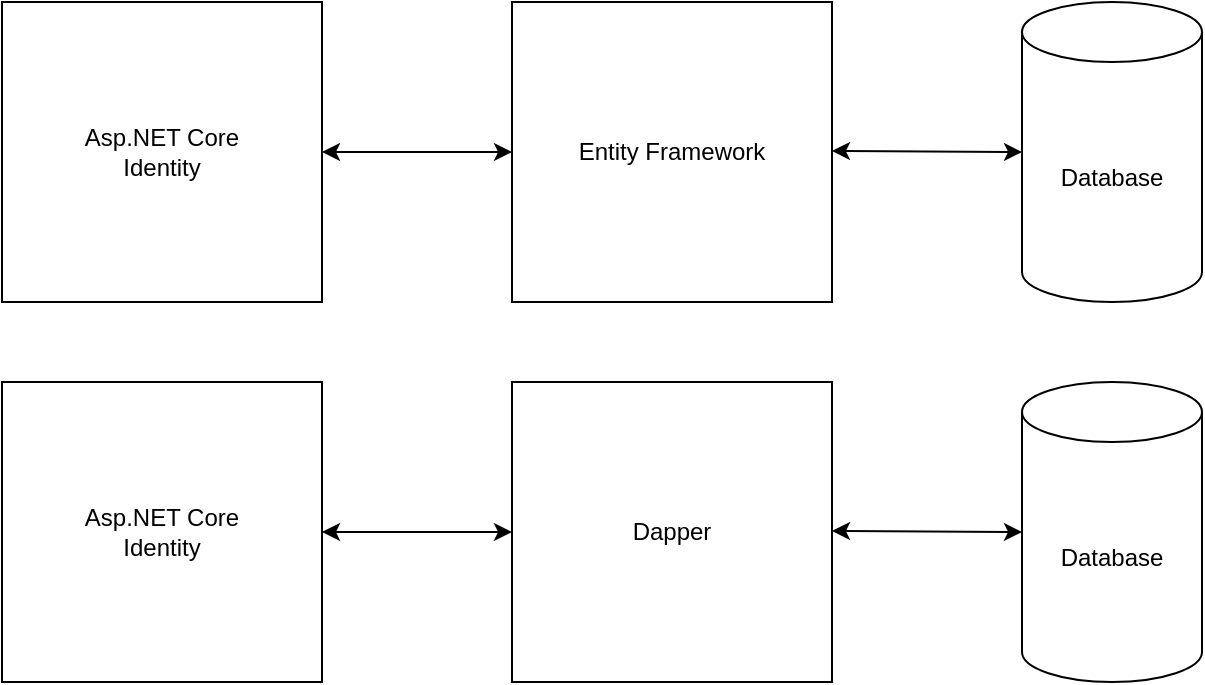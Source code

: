 <mxfile version="13.7.9" type="device"><diagram id="oWU-82PtCzvChvqjto5H" name="Page-1"><mxGraphModel dx="1422" dy="862" grid="1" gridSize="10" guides="1" tooltips="1" connect="1" arrows="1" fold="1" page="1" pageScale="1" pageWidth="850" pageHeight="1100" math="0" shadow="0"><root><mxCell id="0"/><mxCell id="1" parent="0"/><mxCell id="I4cf6pB6O9bEjACn9HhW-1" value="Asp.NET Core&lt;br&gt;Identity" style="rounded=0;whiteSpace=wrap;html=1;" vertex="1" parent="1"><mxGeometry x="90" y="270" width="160" height="150" as="geometry"/></mxCell><mxCell id="I4cf6pB6O9bEjACn9HhW-2" value="Entity Framework" style="rounded=0;whiteSpace=wrap;html=1;" vertex="1" parent="1"><mxGeometry x="345" y="270" width="160" height="150" as="geometry"/></mxCell><mxCell id="I4cf6pB6O9bEjACn9HhW-3" value="Database&lt;br&gt;" style="shape=cylinder3;whiteSpace=wrap;html=1;boundedLbl=1;backgroundOutline=1;size=15;" vertex="1" parent="1"><mxGeometry x="600" y="270" width="90" height="150" as="geometry"/></mxCell><mxCell id="I4cf6pB6O9bEjACn9HhW-4" value="" style="endArrow=classic;startArrow=classic;html=1;entryX=0;entryY=0.5;entryDx=0;entryDy=0;exitX=1;exitY=0.5;exitDx=0;exitDy=0;" edge="1" parent="1" source="I4cf6pB6O9bEjACn9HhW-1" target="I4cf6pB6O9bEjACn9HhW-2"><mxGeometry width="50" height="50" relative="1" as="geometry"><mxPoint x="250" y="370" as="sourcePoint"/><mxPoint x="300" y="320" as="targetPoint"/></mxGeometry></mxCell><mxCell id="I4cf6pB6O9bEjACn9HhW-5" value="" style="endArrow=classic;startArrow=classic;html=1;entryX=0;entryY=0.5;entryDx=0;entryDy=0;exitX=1;exitY=0.5;exitDx=0;exitDy=0;entryPerimeter=0;" edge="1" parent="1" target="I4cf6pB6O9bEjACn9HhW-3"><mxGeometry width="50" height="50" relative="1" as="geometry"><mxPoint x="505" y="344.5" as="sourcePoint"/><mxPoint x="600" y="344.5" as="targetPoint"/></mxGeometry></mxCell><mxCell id="I4cf6pB6O9bEjACn9HhW-6" value="Asp.NET Core&lt;br&gt;Identity" style="rounded=0;whiteSpace=wrap;html=1;" vertex="1" parent="1"><mxGeometry x="90" y="460" width="160" height="150" as="geometry"/></mxCell><mxCell id="I4cf6pB6O9bEjACn9HhW-7" value="Dapper" style="rounded=0;whiteSpace=wrap;html=1;" vertex="1" parent="1"><mxGeometry x="345" y="460" width="160" height="150" as="geometry"/></mxCell><mxCell id="I4cf6pB6O9bEjACn9HhW-8" value="Database&lt;br&gt;" style="shape=cylinder3;whiteSpace=wrap;html=1;boundedLbl=1;backgroundOutline=1;size=15;" vertex="1" parent="1"><mxGeometry x="600" y="460" width="90" height="150" as="geometry"/></mxCell><mxCell id="I4cf6pB6O9bEjACn9HhW-9" value="" style="endArrow=classic;startArrow=classic;html=1;entryX=0;entryY=0.5;entryDx=0;entryDy=0;exitX=1;exitY=0.5;exitDx=0;exitDy=0;" edge="1" parent="1" source="I4cf6pB6O9bEjACn9HhW-6" target="I4cf6pB6O9bEjACn9HhW-7"><mxGeometry width="50" height="50" relative="1" as="geometry"><mxPoint x="250" y="560" as="sourcePoint"/><mxPoint x="300" y="510" as="targetPoint"/></mxGeometry></mxCell><mxCell id="I4cf6pB6O9bEjACn9HhW-10" value="" style="endArrow=classic;startArrow=classic;html=1;entryX=0;entryY=0.5;entryDx=0;entryDy=0;exitX=1;exitY=0.5;exitDx=0;exitDy=0;entryPerimeter=0;" edge="1" parent="1" target="I4cf6pB6O9bEjACn9HhW-8"><mxGeometry width="50" height="50" relative="1" as="geometry"><mxPoint x="505" y="534.5" as="sourcePoint"/><mxPoint x="600" y="534.5" as="targetPoint"/></mxGeometry></mxCell></root></mxGraphModel></diagram></mxfile>